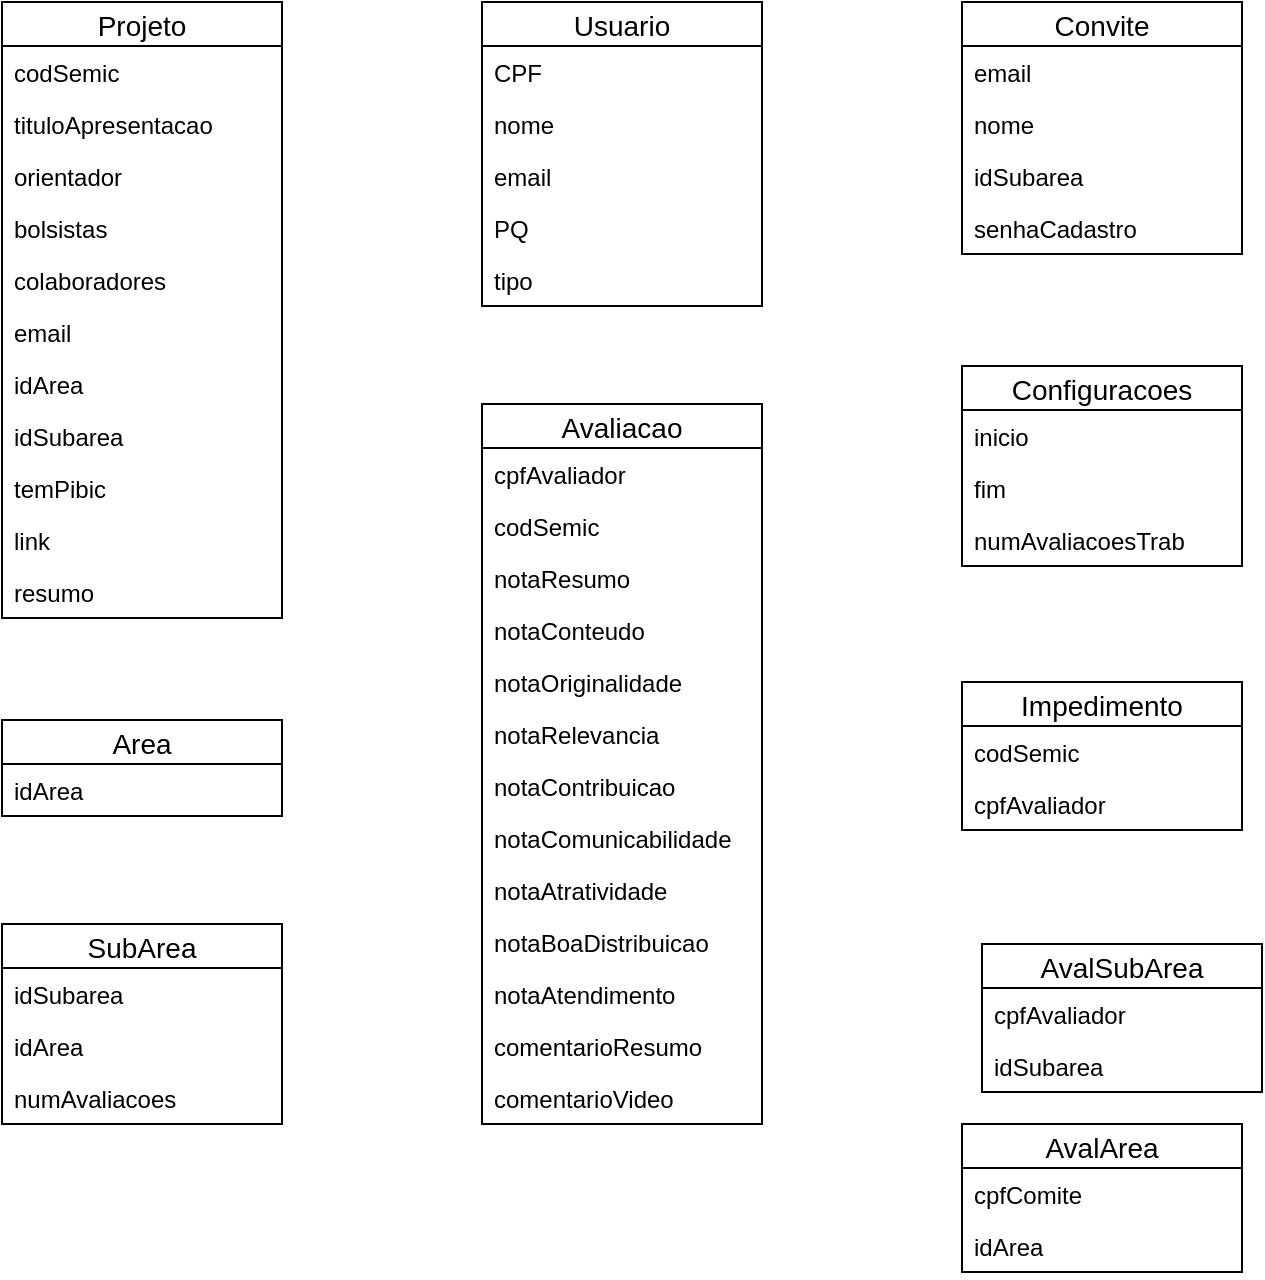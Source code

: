 <mxfile version="11.0.4" type="github"><diagram id="5hvZA50Y0a7Bt9dCmzFp" name="Page-1"><mxGraphModel dx="835" dy="536" grid="1" gridSize="10" guides="1" tooltips="1" connect="1" arrows="1" fold="1" page="1" pageScale="1" pageWidth="827" pageHeight="1169" background="none" math="0" shadow="0"><root><mxCell id="0"/><mxCell id="1" parent="0"/><mxCell id="wv-EUOEEaNbbIrgFnq45-1" value="Projeto" style="swimlane;fontStyle=0;childLayout=stackLayout;horizontal=1;startSize=22;fillColor=none;horizontalStack=0;resizeParent=1;resizeParentMax=0;resizeLast=0;collapsible=1;marginBottom=0;swimlaneFillColor=#ffffff;align=center;fontSize=14;" parent="1" vertex="1"><mxGeometry x="40" y="40" width="140" height="308" as="geometry"/></mxCell><mxCell id="wv-EUOEEaNbbIrgFnq45-2" value="codSemic" style="text;strokeColor=none;fillColor=none;spacingLeft=4;spacingRight=4;overflow=hidden;rotatable=0;points=[[0,0.5],[1,0.5]];portConstraint=eastwest;fontSize=12;" parent="wv-EUOEEaNbbIrgFnq45-1" vertex="1"><mxGeometry y="22" width="140" height="26" as="geometry"/></mxCell><mxCell id="wv-EUOEEaNbbIrgFnq45-3" value="tituloApresentacao" style="text;strokeColor=none;fillColor=none;spacingLeft=4;spacingRight=4;overflow=hidden;rotatable=0;points=[[0,0.5],[1,0.5]];portConstraint=eastwest;fontSize=12;" parent="wv-EUOEEaNbbIrgFnq45-1" vertex="1"><mxGeometry y="48" width="140" height="26" as="geometry"/></mxCell><mxCell id="wv-EUOEEaNbbIrgFnq45-4" value="orientador" style="text;strokeColor=none;fillColor=none;spacingLeft=4;spacingRight=4;overflow=hidden;rotatable=0;points=[[0,0.5],[1,0.5]];portConstraint=eastwest;fontSize=12;" parent="wv-EUOEEaNbbIrgFnq45-1" vertex="1"><mxGeometry y="74" width="140" height="26" as="geometry"/></mxCell><mxCell id="wv-EUOEEaNbbIrgFnq45-5" value="bolsistas" style="text;strokeColor=none;fillColor=none;spacingLeft=4;spacingRight=4;overflow=hidden;rotatable=0;points=[[0,0.5],[1,0.5]];portConstraint=eastwest;fontSize=12;" parent="wv-EUOEEaNbbIrgFnq45-1" vertex="1"><mxGeometry y="100" width="140" height="26" as="geometry"/></mxCell><mxCell id="wv-EUOEEaNbbIrgFnq45-12" value="colaboradores" style="text;strokeColor=none;fillColor=none;spacingLeft=4;spacingRight=4;overflow=hidden;rotatable=0;points=[[0,0.5],[1,0.5]];portConstraint=eastwest;fontSize=12;" parent="wv-EUOEEaNbbIrgFnq45-1" vertex="1"><mxGeometry y="126" width="140" height="26" as="geometry"/></mxCell><mxCell id="wv-EUOEEaNbbIrgFnq45-6" value="email" style="text;strokeColor=none;fillColor=none;spacingLeft=4;spacingRight=4;overflow=hidden;rotatable=0;points=[[0,0.5],[1,0.5]];portConstraint=eastwest;fontSize=12;" parent="wv-EUOEEaNbbIrgFnq45-1" vertex="1"><mxGeometry y="152" width="140" height="26" as="geometry"/></mxCell><mxCell id="wv-EUOEEaNbbIrgFnq45-7" value="idArea" style="text;strokeColor=none;fillColor=none;spacingLeft=4;spacingRight=4;overflow=hidden;rotatable=0;points=[[0,0.5],[1,0.5]];portConstraint=eastwest;fontSize=12;" parent="wv-EUOEEaNbbIrgFnq45-1" vertex="1"><mxGeometry y="178" width="140" height="26" as="geometry"/></mxCell><mxCell id="wv-EUOEEaNbbIrgFnq45-8" value="idSubarea" style="text;strokeColor=none;fillColor=none;spacingLeft=4;spacingRight=4;overflow=hidden;rotatable=0;points=[[0,0.5],[1,0.5]];portConstraint=eastwest;fontSize=12;" parent="wv-EUOEEaNbbIrgFnq45-1" vertex="1"><mxGeometry y="204" width="140" height="26" as="geometry"/></mxCell><mxCell id="wv-EUOEEaNbbIrgFnq45-9" value="temPibic" style="text;strokeColor=none;fillColor=none;spacingLeft=4;spacingRight=4;overflow=hidden;rotatable=0;points=[[0,0.5],[1,0.5]];portConstraint=eastwest;fontSize=12;" parent="wv-EUOEEaNbbIrgFnq45-1" vertex="1"><mxGeometry y="230" width="140" height="26" as="geometry"/></mxCell><mxCell id="wv-EUOEEaNbbIrgFnq45-10" value="link&#xA;" style="text;strokeColor=none;fillColor=none;spacingLeft=4;spacingRight=4;overflow=hidden;rotatable=0;points=[[0,0.5],[1,0.5]];portConstraint=eastwest;fontSize=12;" parent="wv-EUOEEaNbbIrgFnq45-1" vertex="1"><mxGeometry y="256" width="140" height="26" as="geometry"/></mxCell><mxCell id="wv-EUOEEaNbbIrgFnq45-11" value="resumo" style="text;strokeColor=none;fillColor=none;spacingLeft=4;spacingRight=4;overflow=hidden;rotatable=0;points=[[0,0.5],[1,0.5]];portConstraint=eastwest;fontSize=12;" parent="wv-EUOEEaNbbIrgFnq45-1" vertex="1"><mxGeometry y="282" width="140" height="26" as="geometry"/></mxCell><mxCell id="wv-EUOEEaNbbIrgFnq45-13" value="Usuario" style="swimlane;fontStyle=0;childLayout=stackLayout;horizontal=1;startSize=22;fillColor=none;horizontalStack=0;resizeParent=1;resizeParentMax=0;resizeLast=0;collapsible=1;marginBottom=0;swimlaneFillColor=#ffffff;align=center;fontSize=14;" parent="1" vertex="1"><mxGeometry x="280" y="40" width="140" height="152" as="geometry"/></mxCell><mxCell id="wv-EUOEEaNbbIrgFnq45-14" value="CPF" style="text;strokeColor=none;fillColor=none;spacingLeft=4;spacingRight=4;overflow=hidden;rotatable=0;points=[[0,0.5],[1,0.5]];portConstraint=eastwest;fontSize=12;" parent="wv-EUOEEaNbbIrgFnq45-13" vertex="1"><mxGeometry y="22" width="140" height="26" as="geometry"/></mxCell><mxCell id="wv-EUOEEaNbbIrgFnq45-15" value="nome" style="text;strokeColor=none;fillColor=none;spacingLeft=4;spacingRight=4;overflow=hidden;rotatable=0;points=[[0,0.5],[1,0.5]];portConstraint=eastwest;fontSize=12;" parent="wv-EUOEEaNbbIrgFnq45-13" vertex="1"><mxGeometry y="48" width="140" height="26" as="geometry"/></mxCell><mxCell id="wv-EUOEEaNbbIrgFnq45-16" value="email" style="text;strokeColor=none;fillColor=none;spacingLeft=4;spacingRight=4;overflow=hidden;rotatable=0;points=[[0,0.5],[1,0.5]];portConstraint=eastwest;fontSize=12;" parent="wv-EUOEEaNbbIrgFnq45-13" vertex="1"><mxGeometry y="74" width="140" height="26" as="geometry"/></mxCell><mxCell id="wv-EUOEEaNbbIrgFnq45-17" value="PQ" style="text;strokeColor=none;fillColor=none;spacingLeft=4;spacingRight=4;overflow=hidden;rotatable=0;points=[[0,0.5],[1,0.5]];portConstraint=eastwest;fontSize=12;" parent="wv-EUOEEaNbbIrgFnq45-13" vertex="1"><mxGeometry y="100" width="140" height="26" as="geometry"/></mxCell><mxCell id="wv-EUOEEaNbbIrgFnq45-66" value="tipo" style="text;strokeColor=none;fillColor=none;spacingLeft=4;spacingRight=4;overflow=hidden;rotatable=0;points=[[0,0.5],[1,0.5]];portConstraint=eastwest;fontSize=12;" parent="wv-EUOEEaNbbIrgFnq45-13" vertex="1"><mxGeometry y="126" width="140" height="26" as="geometry"/></mxCell><mxCell id="wv-EUOEEaNbbIrgFnq45-18" value="Convite" style="swimlane;fontStyle=0;childLayout=stackLayout;horizontal=1;startSize=22;horizontalStack=0;resizeParent=1;resizeParentMax=0;resizeLast=0;collapsible=1;marginBottom=0;swimlaneFillColor=#ffffff;align=center;fontSize=14;" parent="1" vertex="1"><mxGeometry x="520" y="40" width="140" height="126" as="geometry"/></mxCell><mxCell id="wv-EUOEEaNbbIrgFnq45-19" value="email" style="text;strokeColor=none;fillColor=none;spacingLeft=4;spacingRight=4;overflow=hidden;rotatable=0;points=[[0,0.5],[1,0.5]];portConstraint=eastwest;fontSize=12;" parent="wv-EUOEEaNbbIrgFnq45-18" vertex="1"><mxGeometry y="22" width="140" height="26" as="geometry"/></mxCell><mxCell id="wv-EUOEEaNbbIrgFnq45-20" value="nome" style="text;strokeColor=none;fillColor=none;spacingLeft=4;spacingRight=4;overflow=hidden;rotatable=0;points=[[0,0.5],[1,0.5]];portConstraint=eastwest;fontSize=12;" parent="wv-EUOEEaNbbIrgFnq45-18" vertex="1"><mxGeometry y="48" width="140" height="26" as="geometry"/></mxCell><mxCell id="wv-EUOEEaNbbIrgFnq45-21" value="idSubarea" style="text;strokeColor=none;fillColor=none;spacingLeft=4;spacingRight=4;overflow=hidden;rotatable=0;points=[[0,0.5],[1,0.5]];portConstraint=eastwest;fontSize=12;" parent="wv-EUOEEaNbbIrgFnq45-18" vertex="1"><mxGeometry y="74" width="140" height="26" as="geometry"/></mxCell><mxCell id="wv-EUOEEaNbbIrgFnq45-22" value="senhaCadastro" style="text;strokeColor=none;fillColor=none;spacingLeft=4;spacingRight=4;overflow=hidden;rotatable=0;points=[[0,0.5],[1,0.5]];portConstraint=eastwest;fontSize=12;" parent="wv-EUOEEaNbbIrgFnq45-18" vertex="1"><mxGeometry y="100" width="140" height="26" as="geometry"/></mxCell><mxCell id="wv-EUOEEaNbbIrgFnq45-23" value="Avaliacao" style="swimlane;fontStyle=0;childLayout=stackLayout;horizontal=1;startSize=22;fillColor=none;horizontalStack=0;resizeParent=1;resizeParentMax=0;resizeLast=0;collapsible=1;marginBottom=0;swimlaneFillColor=#ffffff;align=center;fontSize=14;" parent="1" vertex="1"><mxGeometry x="280" y="241" width="140" height="360" as="geometry"/></mxCell><mxCell id="wv-EUOEEaNbbIrgFnq45-24" value="cpfAvaliador" style="text;strokeColor=none;fillColor=none;spacingLeft=4;spacingRight=4;overflow=hidden;rotatable=0;points=[[0,0.5],[1,0.5]];portConstraint=eastwest;fontSize=12;" parent="wv-EUOEEaNbbIrgFnq45-23" vertex="1"><mxGeometry y="22" width="140" height="26" as="geometry"/></mxCell><mxCell id="wv-EUOEEaNbbIrgFnq45-25" value="codSemic" style="text;strokeColor=none;fillColor=none;spacingLeft=4;spacingRight=4;overflow=hidden;rotatable=0;points=[[0,0.5],[1,0.5]];portConstraint=eastwest;fontSize=12;" parent="wv-EUOEEaNbbIrgFnq45-23" vertex="1"><mxGeometry y="48" width="140" height="26" as="geometry"/></mxCell><mxCell id="wv-EUOEEaNbbIrgFnq45-26" value="notaResumo" style="text;strokeColor=none;fillColor=none;spacingLeft=4;spacingRight=4;overflow=hidden;rotatable=0;points=[[0,0.5],[1,0.5]];portConstraint=eastwest;fontSize=12;" parent="wv-EUOEEaNbbIrgFnq45-23" vertex="1"><mxGeometry y="74" width="140" height="26" as="geometry"/></mxCell><mxCell id="wv-EUOEEaNbbIrgFnq45-27" value="notaConteudo" style="text;strokeColor=none;fillColor=none;spacingLeft=4;spacingRight=4;overflow=hidden;rotatable=0;points=[[0,0.5],[1,0.5]];portConstraint=eastwest;fontSize=12;" parent="wv-EUOEEaNbbIrgFnq45-23" vertex="1"><mxGeometry y="100" width="140" height="26" as="geometry"/></mxCell><mxCell id="wv-EUOEEaNbbIrgFnq45-28" value="notaOriginalidade" style="text;strokeColor=none;fillColor=none;spacingLeft=4;spacingRight=4;overflow=hidden;rotatable=0;points=[[0,0.5],[1,0.5]];portConstraint=eastwest;fontSize=12;" parent="wv-EUOEEaNbbIrgFnq45-23" vertex="1"><mxGeometry y="126" width="140" height="26" as="geometry"/></mxCell><mxCell id="wv-EUOEEaNbbIrgFnq45-29" value="notaRelevancia" style="text;strokeColor=none;fillColor=none;spacingLeft=4;spacingRight=4;overflow=hidden;rotatable=0;points=[[0,0.5],[1,0.5]];portConstraint=eastwest;fontSize=12;" parent="wv-EUOEEaNbbIrgFnq45-23" vertex="1"><mxGeometry y="152" width="140" height="26" as="geometry"/></mxCell><mxCell id="wv-EUOEEaNbbIrgFnq45-30" value="notaContribuicao" style="text;strokeColor=none;fillColor=none;spacingLeft=4;spacingRight=4;overflow=hidden;rotatable=0;points=[[0,0.5],[1,0.5]];portConstraint=eastwest;fontSize=12;" parent="wv-EUOEEaNbbIrgFnq45-23" vertex="1"><mxGeometry y="178" width="140" height="26" as="geometry"/></mxCell><mxCell id="wv-EUOEEaNbbIrgFnq45-31" value="notaComunicabilidade" style="text;strokeColor=none;fillColor=none;spacingLeft=4;spacingRight=4;overflow=hidden;rotatable=0;points=[[0,0.5],[1,0.5]];portConstraint=eastwest;fontSize=12;" parent="wv-EUOEEaNbbIrgFnq45-23" vertex="1"><mxGeometry y="204" width="140" height="26" as="geometry"/></mxCell><mxCell id="wv-EUOEEaNbbIrgFnq45-32" value="notaAtratividade" style="text;strokeColor=none;fillColor=none;spacingLeft=4;spacingRight=4;overflow=hidden;rotatable=0;points=[[0,0.5],[1,0.5]];portConstraint=eastwest;fontSize=12;" parent="wv-EUOEEaNbbIrgFnq45-23" vertex="1"><mxGeometry y="230" width="140" height="26" as="geometry"/></mxCell><mxCell id="wv-EUOEEaNbbIrgFnq45-33" value="notaBoaDistribuicao" style="text;spacingLeft=4;spacingRight=4;overflow=hidden;rotatable=0;points=[[0,0.5],[1,0.5]];portConstraint=eastwest;fontSize=12;" parent="wv-EUOEEaNbbIrgFnq45-23" vertex="1"><mxGeometry y="256" width="140" height="26" as="geometry"/></mxCell><mxCell id="wv-EUOEEaNbbIrgFnq45-34" value="notaAtendimento" style="text;strokeColor=none;fillColor=none;spacingLeft=4;spacingRight=4;overflow=hidden;rotatable=0;points=[[0,0.5],[1,0.5]];portConstraint=eastwest;fontSize=12;" parent="wv-EUOEEaNbbIrgFnq45-23" vertex="1"><mxGeometry y="282" width="140" height="26" as="geometry"/></mxCell><mxCell id="wv-EUOEEaNbbIrgFnq45-35" value="comentarioResumo" style="text;strokeColor=none;fillColor=none;spacingLeft=4;spacingRight=4;overflow=hidden;rotatable=0;points=[[0,0.5],[1,0.5]];portConstraint=eastwest;fontSize=12;" parent="wv-EUOEEaNbbIrgFnq45-23" vertex="1"><mxGeometry y="308" width="140" height="26" as="geometry"/></mxCell><mxCell id="wv-EUOEEaNbbIrgFnq45-36" value="comentarioVideo" style="text;strokeColor=none;fillColor=none;spacingLeft=4;spacingRight=4;overflow=hidden;rotatable=0;points=[[0,0.5],[1,0.5]];portConstraint=eastwest;fontSize=12;" parent="wv-EUOEEaNbbIrgFnq45-23" vertex="1"><mxGeometry y="334" width="140" height="26" as="geometry"/></mxCell><mxCell id="wv-EUOEEaNbbIrgFnq45-37" value="Area" style="swimlane;fontStyle=0;childLayout=stackLayout;horizontal=1;startSize=22;fillColor=none;horizontalStack=0;resizeParent=1;resizeParentMax=0;resizeLast=0;collapsible=1;marginBottom=0;swimlaneFillColor=#ffffff;align=center;fontSize=14;" parent="1" vertex="1"><mxGeometry x="40" y="399" width="140" height="48" as="geometry"/></mxCell><mxCell id="wv-EUOEEaNbbIrgFnq45-38" value="idArea" style="text;strokeColor=none;fillColor=none;spacingLeft=4;spacingRight=4;overflow=hidden;rotatable=0;points=[[0,0.5],[1,0.5]];portConstraint=eastwest;fontSize=12;" parent="wv-EUOEEaNbbIrgFnq45-37" vertex="1"><mxGeometry y="22" width="140" height="26" as="geometry"/></mxCell><mxCell id="wv-EUOEEaNbbIrgFnq45-46" value="SubArea" style="swimlane;fontStyle=0;childLayout=stackLayout;horizontal=1;startSize=22;fillColor=none;horizontalStack=0;resizeParent=1;resizeParentMax=0;resizeLast=0;collapsible=1;marginBottom=0;swimlaneFillColor=#ffffff;align=center;fontSize=14;" parent="1" vertex="1"><mxGeometry x="40" y="501" width="140" height="100" as="geometry"/></mxCell><mxCell id="wv-EUOEEaNbbIrgFnq45-47" value="idSubarea" style="text;strokeColor=none;fillColor=none;spacingLeft=4;spacingRight=4;overflow=hidden;rotatable=0;points=[[0,0.5],[1,0.5]];portConstraint=eastwest;fontSize=12;" parent="wv-EUOEEaNbbIrgFnq45-46" vertex="1"><mxGeometry y="22" width="140" height="26" as="geometry"/></mxCell><mxCell id="wv-EUOEEaNbbIrgFnq45-48" value="idArea" style="text;strokeColor=none;fillColor=none;spacingLeft=4;spacingRight=4;overflow=hidden;rotatable=0;points=[[0,0.5],[1,0.5]];portConstraint=eastwest;fontSize=12;" parent="wv-EUOEEaNbbIrgFnq45-46" vertex="1"><mxGeometry y="48" width="140" height="26" as="geometry"/></mxCell><mxCell id="wv-EUOEEaNbbIrgFnq45-49" value="numAvaliacoes" style="text;strokeColor=none;fillColor=none;spacingLeft=4;spacingRight=4;overflow=hidden;rotatable=0;points=[[0,0.5],[1,0.5]];portConstraint=eastwest;fontSize=12;" parent="wv-EUOEEaNbbIrgFnq45-46" vertex="1"><mxGeometry y="74" width="140" height="26" as="geometry"/></mxCell><mxCell id="wv-EUOEEaNbbIrgFnq45-50" value="Configuracoes" style="swimlane;fontStyle=0;childLayout=stackLayout;horizontal=1;startSize=22;fillColor=none;horizontalStack=0;resizeParent=1;resizeParentMax=0;resizeLast=0;collapsible=1;marginBottom=0;swimlaneFillColor=#ffffff;align=center;fontSize=14;" parent="1" vertex="1"><mxGeometry x="520" y="222" width="140" height="100" as="geometry"/></mxCell><mxCell id="wv-EUOEEaNbbIrgFnq45-51" value="inicio" style="text;strokeColor=none;fillColor=none;spacingLeft=4;spacingRight=4;overflow=hidden;rotatable=0;points=[[0,0.5],[1,0.5]];portConstraint=eastwest;fontSize=12;" parent="wv-EUOEEaNbbIrgFnq45-50" vertex="1"><mxGeometry y="22" width="140" height="26" as="geometry"/></mxCell><mxCell id="wv-EUOEEaNbbIrgFnq45-52" value="fim" style="text;strokeColor=none;fillColor=none;spacingLeft=4;spacingRight=4;overflow=hidden;rotatable=0;points=[[0,0.5],[1,0.5]];portConstraint=eastwest;fontSize=12;" parent="wv-EUOEEaNbbIrgFnq45-50" vertex="1"><mxGeometry y="48" width="140" height="26" as="geometry"/></mxCell><mxCell id="wv-EUOEEaNbbIrgFnq45-53" value="numAvaliacoesTrab" style="text;strokeColor=none;fillColor=none;spacingLeft=4;spacingRight=4;overflow=hidden;rotatable=0;points=[[0,0.5],[1,0.5]];portConstraint=eastwest;fontSize=12;" parent="wv-EUOEEaNbbIrgFnq45-50" vertex="1"><mxGeometry y="74" width="140" height="26" as="geometry"/></mxCell><mxCell id="wv-EUOEEaNbbIrgFnq45-54" value="Impedimento" style="swimlane;fontStyle=0;childLayout=stackLayout;horizontal=1;startSize=22;fillColor=none;horizontalStack=0;resizeParent=1;resizeParentMax=0;resizeLast=0;collapsible=1;marginBottom=0;swimlaneFillColor=#ffffff;align=center;fontSize=14;" parent="1" vertex="1"><mxGeometry x="520" y="380" width="140" height="74" as="geometry"/></mxCell><mxCell id="wv-EUOEEaNbbIrgFnq45-55" value="codSemic" style="text;strokeColor=none;fillColor=none;spacingLeft=4;spacingRight=4;overflow=hidden;rotatable=0;points=[[0,0.5],[1,0.5]];portConstraint=eastwest;fontSize=12;" parent="wv-EUOEEaNbbIrgFnq45-54" vertex="1"><mxGeometry y="22" width="140" height="26" as="geometry"/></mxCell><mxCell id="wv-EUOEEaNbbIrgFnq45-56" value="cpfAvaliador" style="text;strokeColor=none;fillColor=none;spacingLeft=4;spacingRight=4;overflow=hidden;rotatable=0;points=[[0,0.5],[1,0.5]];portConstraint=eastwest;fontSize=12;" parent="wv-EUOEEaNbbIrgFnq45-54" vertex="1"><mxGeometry y="48" width="140" height="26" as="geometry"/></mxCell><mxCell id="wv-EUOEEaNbbIrgFnq45-59" value="AvalArea" style="swimlane;fontStyle=0;childLayout=stackLayout;horizontal=1;startSize=22;fillColor=none;horizontalStack=0;resizeParent=1;resizeParentMax=0;resizeLast=0;collapsible=1;marginBottom=0;swimlaneFillColor=#ffffff;align=center;fontSize=14;" parent="1" vertex="1"><mxGeometry x="520" y="601" width="140" height="74" as="geometry"/></mxCell><mxCell id="wv-EUOEEaNbbIrgFnq45-60" value="cpfComite" style="text;strokeColor=none;fillColor=none;spacingLeft=4;spacingRight=4;overflow=hidden;rotatable=0;points=[[0,0.5],[1,0.5]];portConstraint=eastwest;fontSize=12;" parent="wv-EUOEEaNbbIrgFnq45-59" vertex="1"><mxGeometry y="22" width="140" height="26" as="geometry"/></mxCell><mxCell id="wv-EUOEEaNbbIrgFnq45-61" value="idArea" style="text;strokeColor=none;fillColor=none;spacingLeft=4;spacingRight=4;overflow=hidden;rotatable=0;points=[[0,0.5],[1,0.5]];portConstraint=eastwest;fontSize=12;" parent="wv-EUOEEaNbbIrgFnq45-59" vertex="1"><mxGeometry y="48" width="140" height="26" as="geometry"/></mxCell><mxCell id="wv-EUOEEaNbbIrgFnq45-67" value="AvalSubArea" style="swimlane;fontStyle=0;childLayout=stackLayout;horizontal=1;startSize=22;fillColor=none;horizontalStack=0;resizeParent=1;resizeParentMax=0;resizeLast=0;collapsible=1;marginBottom=0;swimlaneFillColor=#ffffff;align=center;fontSize=14;" parent="1" vertex="1"><mxGeometry x="530" y="511" width="140" height="74" as="geometry"/></mxCell><mxCell id="wv-EUOEEaNbbIrgFnq45-68" value="cpfAvaliador" style="text;strokeColor=none;fillColor=none;spacingLeft=4;spacingRight=4;overflow=hidden;rotatable=0;points=[[0,0.5],[1,0.5]];portConstraint=eastwest;fontSize=12;" parent="wv-EUOEEaNbbIrgFnq45-67" vertex="1"><mxGeometry y="22" width="140" height="26" as="geometry"/></mxCell><mxCell id="wv-EUOEEaNbbIrgFnq45-69" value="idSubarea" style="text;strokeColor=none;fillColor=none;spacingLeft=4;spacingRight=4;overflow=hidden;rotatable=0;points=[[0,0.5],[1,0.5]];portConstraint=eastwest;fontSize=12;" parent="wv-EUOEEaNbbIrgFnq45-67" vertex="1"><mxGeometry y="48" width="140" height="26" as="geometry"/></mxCell></root></mxGraphModel></diagram></mxfile>